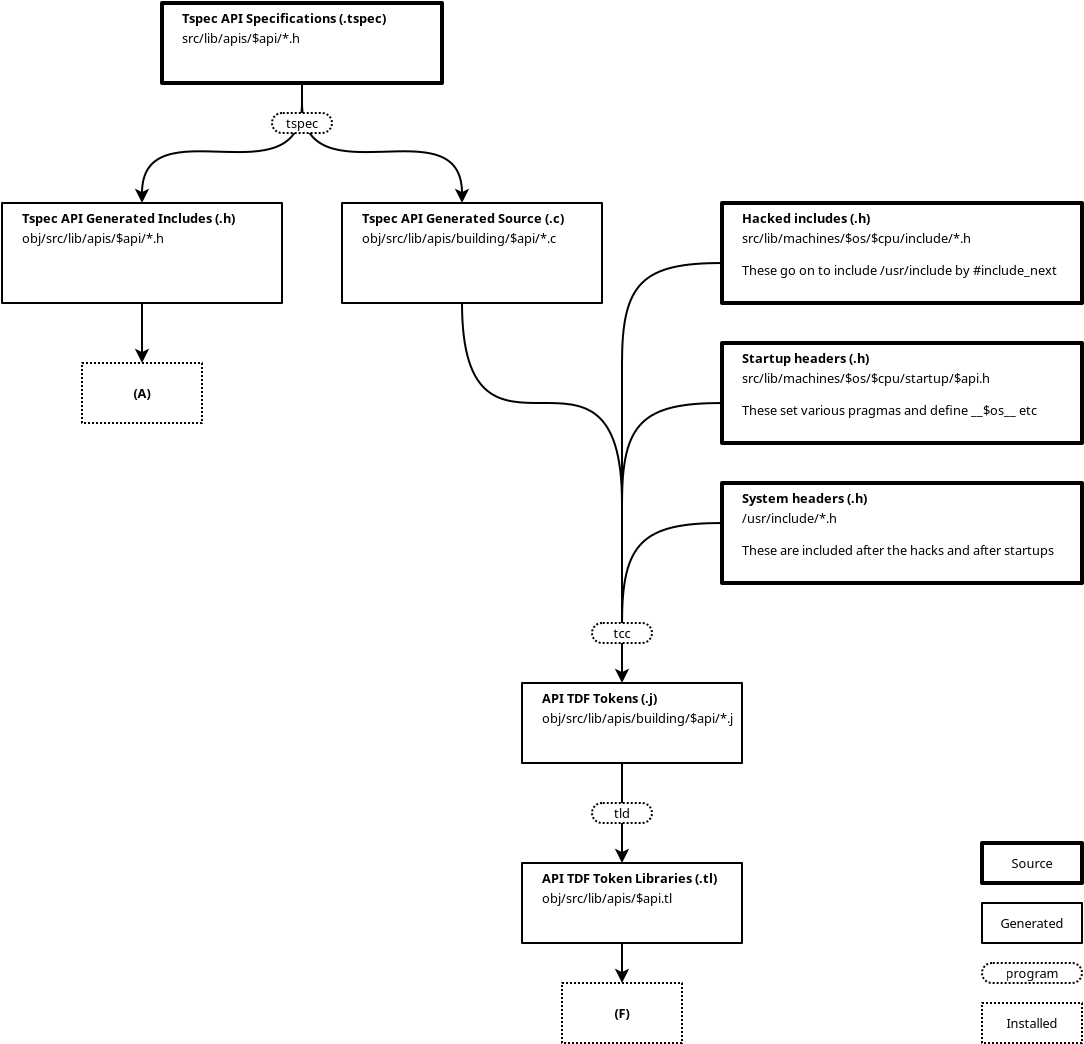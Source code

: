 <?xml version="1.0" encoding="UTF-8"?>
<dia:diagram xmlns:dia="http://www.lysator.liu.se/~alla/dia/">
  <dia:layer name="Background" visible="true">
    <dia:object type="Standard - Box" version="0" id="O0">
      <dia:attribute name="obj_pos">
        <dia:point val="26,64"/>
      </dia:attribute>
      <dia:attribute name="obj_bb">
        <dia:rectangle val="25.95,63.95;32.05,67.05"/>
      </dia:attribute>
      <dia:attribute name="elem_corner">
        <dia:point val="26,64"/>
      </dia:attribute>
      <dia:attribute name="elem_width">
        <dia:real val="6"/>
      </dia:attribute>
      <dia:attribute name="elem_height">
        <dia:real val="3"/>
      </dia:attribute>
      <dia:attribute name="show_background">
        <dia:boolean val="false"/>
      </dia:attribute>
      <dia:attribute name="line_style">
        <dia:enum val="4"/>
      </dia:attribute>
      <dia:attribute name="corner_radius">
        <dia:real val="1.175e-38"/>
      </dia:attribute>
    </dia:object>
    <dia:object type="Standard - Box" version="0" id="O1">
      <dia:attribute name="obj_pos">
        <dia:point val="47,65"/>
      </dia:attribute>
      <dia:attribute name="obj_bb">
        <dia:rectangle val="46.95,64.95;52.05,67.05"/>
      </dia:attribute>
      <dia:attribute name="elem_corner">
        <dia:point val="47,65"/>
      </dia:attribute>
      <dia:attribute name="elem_width">
        <dia:real val="5"/>
      </dia:attribute>
      <dia:attribute name="elem_height">
        <dia:real val="2"/>
      </dia:attribute>
      <dia:attribute name="show_background">
        <dia:boolean val="false"/>
      </dia:attribute>
      <dia:attribute name="line_style">
        <dia:enum val="4"/>
      </dia:attribute>
      <dia:attribute name="corner_radius">
        <dia:real val="1.175e-38"/>
      </dia:attribute>
    </dia:object>
    <dia:object type="Standard - Box" version="0" id="O2">
      <dia:attribute name="obj_pos">
        <dia:point val="2,33"/>
      </dia:attribute>
      <dia:attribute name="obj_bb">
        <dia:rectangle val="1.95,32.95;8.05,36.05"/>
      </dia:attribute>
      <dia:attribute name="elem_corner">
        <dia:point val="2,33"/>
      </dia:attribute>
      <dia:attribute name="elem_width">
        <dia:real val="6"/>
      </dia:attribute>
      <dia:attribute name="elem_height">
        <dia:real val="3"/>
      </dia:attribute>
      <dia:attribute name="show_background">
        <dia:boolean val="false"/>
      </dia:attribute>
      <dia:attribute name="line_style">
        <dia:enum val="4"/>
      </dia:attribute>
      <dia:attribute name="corner_radius">
        <dia:real val="1.175e-38"/>
      </dia:attribute>
    </dia:object>
    <dia:object type="Standard - Line" version="0" id="O3">
      <dia:attribute name="obj_pos">
        <dia:point val="29,33"/>
      </dia:attribute>
      <dia:attribute name="obj_bb">
        <dia:rectangle val="28.5,32.95;29.5,49.05"/>
      </dia:attribute>
      <dia:attribute name="conn_endpoints">
        <dia:point val="29,33"/>
        <dia:point val="29,49"/>
      </dia:attribute>
      <dia:attribute name="numcp">
        <dia:int val="1"/>
      </dia:attribute>
      <dia:attribute name="end_arrow">
        <dia:enum val="22"/>
      </dia:attribute>
      <dia:attribute name="end_arrow_length">
        <dia:real val="0.5"/>
      </dia:attribute>
      <dia:attribute name="end_arrow_width">
        <dia:real val="0.5"/>
      </dia:attribute>
    </dia:object>
    <dia:object type="Standard - Box" version="0" id="O4">
      <dia:attribute name="obj_pos">
        <dia:point val="6,15"/>
      </dia:attribute>
      <dia:attribute name="obj_bb">
        <dia:rectangle val="5.9,14.9;20.1,19.1"/>
      </dia:attribute>
      <dia:attribute name="elem_corner">
        <dia:point val="6,15"/>
      </dia:attribute>
      <dia:attribute name="elem_width">
        <dia:real val="14"/>
      </dia:attribute>
      <dia:attribute name="elem_height">
        <dia:real val="4"/>
      </dia:attribute>
      <dia:attribute name="border_width">
        <dia:real val="0.2"/>
      </dia:attribute>
      <dia:attribute name="show_background">
        <dia:boolean val="false"/>
      </dia:attribute>
      <dia:attribute name="corner_radius">
        <dia:real val="1.175e-38"/>
      </dia:attribute>
    </dia:object>
    <dia:object type="Standard - Text" version="1" id="O5">
      <dia:attribute name="obj_pos">
        <dia:point val="7,17"/>
      </dia:attribute>
      <dia:attribute name="obj_bb">
        <dia:rectangle val="7,16.44;12.657,17.432"/>
      </dia:attribute>
      <dia:attribute name="text">
        <dia:composite type="text">
          <dia:attribute name="string">
            <dia:string>#src/lib/apis/$api/*.h#</dia:string>
          </dia:attribute>
          <dia:attribute name="font">
            <dia:font family="sans" style="0" name="Helvetica"/>
          </dia:attribute>
          <dia:attribute name="height">
            <dia:real val="0.8"/>
          </dia:attribute>
          <dia:attribute name="pos">
            <dia:point val="7,17"/>
          </dia:attribute>
          <dia:attribute name="color">
            <dia:color val="#000000"/>
          </dia:attribute>
          <dia:attribute name="alignment">
            <dia:enum val="0"/>
          </dia:attribute>
        </dia:composite>
      </dia:attribute>
      <dia:attribute name="valign">
        <dia:enum val="3"/>
      </dia:attribute>
    </dia:object>
    <dia:object type="Standard - Text" version="1" id="O6">
      <dia:attribute name="obj_pos">
        <dia:point val="7,16"/>
      </dia:attribute>
      <dia:attribute name="obj_bb">
        <dia:rectangle val="7,15.44;17.702,16.432"/>
      </dia:attribute>
      <dia:attribute name="text">
        <dia:composite type="text">
          <dia:attribute name="string">
            <dia:string>#Tspec API Specifications (.tspec)#</dia:string>
          </dia:attribute>
          <dia:attribute name="font">
            <dia:font family="sans" style="80" name="Helvetica-Bold"/>
          </dia:attribute>
          <dia:attribute name="height">
            <dia:real val="0.8"/>
          </dia:attribute>
          <dia:attribute name="pos">
            <dia:point val="7,16"/>
          </dia:attribute>
          <dia:attribute name="color">
            <dia:color val="#000000"/>
          </dia:attribute>
          <dia:attribute name="alignment">
            <dia:enum val="0"/>
          </dia:attribute>
        </dia:composite>
      </dia:attribute>
      <dia:attribute name="valign">
        <dia:enum val="3"/>
      </dia:attribute>
    </dia:object>
    <dia:object type="Standard - Box" version="0" id="O7">
      <dia:attribute name="obj_pos">
        <dia:point val="47,60"/>
      </dia:attribute>
      <dia:attribute name="obj_bb">
        <dia:rectangle val="46.95,59.95;52.05,62.05"/>
      </dia:attribute>
      <dia:attribute name="elem_corner">
        <dia:point val="47,60"/>
      </dia:attribute>
      <dia:attribute name="elem_width">
        <dia:real val="5"/>
      </dia:attribute>
      <dia:attribute name="elem_height">
        <dia:real val="2"/>
      </dia:attribute>
      <dia:attribute name="show_background">
        <dia:boolean val="false"/>
      </dia:attribute>
      <dia:attribute name="corner_radius">
        <dia:real val="1.175e-38"/>
      </dia:attribute>
    </dia:object>
    <dia:object type="Standard - Text" version="1" id="O8">
      <dia:attribute name="obj_pos">
        <dia:point val="49.5,61"/>
      </dia:attribute>
      <dia:attribute name="obj_bb">
        <dia:rectangle val="47.951,60.53;51.049,61.47"/>
      </dia:attribute>
      <dia:attribute name="text">
        <dia:composite type="text">
          <dia:attribute name="string">
            <dia:string>#Generated#</dia:string>
          </dia:attribute>
          <dia:attribute name="font">
            <dia:font family="sans" style="0" name="Helvetica"/>
          </dia:attribute>
          <dia:attribute name="height">
            <dia:real val="0.8"/>
          </dia:attribute>
          <dia:attribute name="pos">
            <dia:point val="49.5,61.072"/>
          </dia:attribute>
          <dia:attribute name="color">
            <dia:color val="#000000"/>
          </dia:attribute>
          <dia:attribute name="alignment">
            <dia:enum val="1"/>
          </dia:attribute>
        </dia:composite>
      </dia:attribute>
      <dia:attribute name="valign">
        <dia:enum val="2"/>
      </dia:attribute>
      <dia:connections>
        <dia:connection handle="0" to="O7" connection="8"/>
      </dia:connections>
    </dia:object>
    <dia:object type="Standard - Box" version="0" id="O9">
      <dia:attribute name="obj_pos">
        <dia:point val="47,57"/>
      </dia:attribute>
      <dia:attribute name="obj_bb">
        <dia:rectangle val="46.9,56.9;52.1,59.1"/>
      </dia:attribute>
      <dia:attribute name="elem_corner">
        <dia:point val="47,57"/>
      </dia:attribute>
      <dia:attribute name="elem_width">
        <dia:real val="5"/>
      </dia:attribute>
      <dia:attribute name="elem_height">
        <dia:real val="2"/>
      </dia:attribute>
      <dia:attribute name="border_width">
        <dia:real val="0.2"/>
      </dia:attribute>
      <dia:attribute name="show_background">
        <dia:boolean val="false"/>
      </dia:attribute>
      <dia:attribute name="corner_radius">
        <dia:real val="1.175e-38"/>
      </dia:attribute>
    </dia:object>
    <dia:object type="Standard - Text" version="1" id="O10">
      <dia:attribute name="obj_pos">
        <dia:point val="49.5,58"/>
      </dia:attribute>
      <dia:attribute name="obj_bb">
        <dia:rectangle val="48.498,57.53;50.502,58.47"/>
      </dia:attribute>
      <dia:attribute name="text">
        <dia:composite type="text">
          <dia:attribute name="string">
            <dia:string>#Source#</dia:string>
          </dia:attribute>
          <dia:attribute name="font">
            <dia:font family="sans" style="0" name="Helvetica"/>
          </dia:attribute>
          <dia:attribute name="height">
            <dia:real val="0.8"/>
          </dia:attribute>
          <dia:attribute name="pos">
            <dia:point val="49.5,58.072"/>
          </dia:attribute>
          <dia:attribute name="color">
            <dia:color val="#000000"/>
          </dia:attribute>
          <dia:attribute name="alignment">
            <dia:enum val="1"/>
          </dia:attribute>
        </dia:composite>
      </dia:attribute>
      <dia:attribute name="valign">
        <dia:enum val="2"/>
      </dia:attribute>
      <dia:connections>
        <dia:connection handle="0" to="O9" connection="8"/>
      </dia:connections>
    </dia:object>
    <dia:object type="Standard - BezierLine" version="0" id="O11">
      <dia:attribute name="obj_pos">
        <dia:point val="13,20"/>
      </dia:attribute>
      <dia:attribute name="obj_bb">
        <dia:rectangle val="12.95,19.95;21.5,25.05"/>
      </dia:attribute>
      <dia:attribute name="bez_points">
        <dia:point val="13,20"/>
        <dia:point val="13,25"/>
        <dia:point val="21,20"/>
        <dia:point val="21,25"/>
      </dia:attribute>
      <dia:attribute name="corner_types">
        <dia:enum val="0"/>
        <dia:enum val="0"/>
      </dia:attribute>
      <dia:attribute name="end_arrow">
        <dia:enum val="22"/>
      </dia:attribute>
      <dia:attribute name="end_arrow_length">
        <dia:real val="0.5"/>
      </dia:attribute>
      <dia:attribute name="end_arrow_width">
        <dia:real val="0.5"/>
      </dia:attribute>
    </dia:object>
    <dia:object type="Standard - BezierLine" version="0" id="O12">
      <dia:attribute name="obj_pos">
        <dia:point val="13,20"/>
      </dia:attribute>
      <dia:attribute name="obj_bb">
        <dia:rectangle val="4.5,19.95;13.05,25.05"/>
      </dia:attribute>
      <dia:attribute name="bez_points">
        <dia:point val="13,20"/>
        <dia:point val="13,25"/>
        <dia:point val="5,20"/>
        <dia:point val="5,25"/>
      </dia:attribute>
      <dia:attribute name="corner_types">
        <dia:enum val="0"/>
        <dia:enum val="0"/>
      </dia:attribute>
      <dia:attribute name="end_arrow">
        <dia:enum val="22"/>
      </dia:attribute>
      <dia:attribute name="end_arrow_length">
        <dia:real val="0.5"/>
      </dia:attribute>
      <dia:attribute name="end_arrow_width">
        <dia:real val="0.5"/>
      </dia:attribute>
    </dia:object>
    <dia:object type="Standard - Box" version="0" id="O13">
      <dia:attribute name="obj_pos">
        <dia:point val="47,63"/>
      </dia:attribute>
      <dia:attribute name="obj_bb">
        <dia:rectangle val="46.95,62.95;52.05,64.05"/>
      </dia:attribute>
      <dia:attribute name="elem_corner">
        <dia:point val="47,63"/>
      </dia:attribute>
      <dia:attribute name="elem_width">
        <dia:real val="5"/>
      </dia:attribute>
      <dia:attribute name="elem_height">
        <dia:real val="1"/>
      </dia:attribute>
      <dia:attribute name="show_background">
        <dia:boolean val="true"/>
      </dia:attribute>
      <dia:attribute name="line_style">
        <dia:enum val="4"/>
      </dia:attribute>
      <dia:attribute name="corner_radius">
        <dia:real val="0.5"/>
      </dia:attribute>
    </dia:object>
    <dia:object type="Standard - Text" version="1" id="O14">
      <dia:attribute name="obj_pos">
        <dia:point val="49.5,63.5"/>
      </dia:attribute>
      <dia:attribute name="obj_bb">
        <dia:rectangle val="48.255,63.03;50.745,63.97"/>
      </dia:attribute>
      <dia:attribute name="text">
        <dia:composite type="text">
          <dia:attribute name="string">
            <dia:string>#program#</dia:string>
          </dia:attribute>
          <dia:attribute name="font">
            <dia:font family="sans" style="0" name="Helvetica"/>
          </dia:attribute>
          <dia:attribute name="height">
            <dia:real val="0.8"/>
          </dia:attribute>
          <dia:attribute name="pos">
            <dia:point val="49.5,63.572"/>
          </dia:attribute>
          <dia:attribute name="color">
            <dia:color val="#000000"/>
          </dia:attribute>
          <dia:attribute name="alignment">
            <dia:enum val="1"/>
          </dia:attribute>
        </dia:composite>
      </dia:attribute>
      <dia:attribute name="valign">
        <dia:enum val="2"/>
      </dia:attribute>
      <dia:connections>
        <dia:connection handle="0" to="O13" connection="8"/>
      </dia:connections>
    </dia:object>
    <dia:object type="Standard - Box" version="0" id="O15">
      <dia:attribute name="obj_pos">
        <dia:point val="11.5,20.5"/>
      </dia:attribute>
      <dia:attribute name="obj_bb">
        <dia:rectangle val="11.45,20.45;14.55,21.55"/>
      </dia:attribute>
      <dia:attribute name="elem_corner">
        <dia:point val="11.5,20.5"/>
      </dia:attribute>
      <dia:attribute name="elem_width">
        <dia:real val="3"/>
      </dia:attribute>
      <dia:attribute name="elem_height">
        <dia:real val="1"/>
      </dia:attribute>
      <dia:attribute name="show_background">
        <dia:boolean val="true"/>
      </dia:attribute>
      <dia:attribute name="line_style">
        <dia:enum val="4"/>
      </dia:attribute>
      <dia:attribute name="corner_radius">
        <dia:real val="0.5"/>
      </dia:attribute>
    </dia:object>
    <dia:object type="Standard - Text" version="1" id="O16">
      <dia:attribute name="obj_pos">
        <dia:point val="13,21"/>
      </dia:attribute>
      <dia:attribute name="obj_bb">
        <dia:rectangle val="12.209,20.504;13.808,21.496"/>
      </dia:attribute>
      <dia:attribute name="text">
        <dia:composite type="text">
          <dia:attribute name="string">
            <dia:string>#tspec#</dia:string>
          </dia:attribute>
          <dia:attribute name="font">
            <dia:font family="sans" style="0" name="Helvetica"/>
          </dia:attribute>
          <dia:attribute name="height">
            <dia:real val="0.8"/>
          </dia:attribute>
          <dia:attribute name="pos">
            <dia:point val="13,21.064"/>
          </dia:attribute>
          <dia:attribute name="color">
            <dia:color val="#000000"/>
          </dia:attribute>
          <dia:attribute name="alignment">
            <dia:enum val="1"/>
          </dia:attribute>
        </dia:composite>
      </dia:attribute>
      <dia:attribute name="valign">
        <dia:enum val="2"/>
      </dia:attribute>
      <dia:connections>
        <dia:connection handle="0" to="O15" connection="8"/>
      </dia:connections>
    </dia:object>
    <dia:object type="Standard - Line" version="0" id="O17">
      <dia:attribute name="obj_pos">
        <dia:point val="13,19"/>
      </dia:attribute>
      <dia:attribute name="obj_bb">
        <dia:rectangle val="12.95,18.95;13.05,20.05"/>
      </dia:attribute>
      <dia:attribute name="conn_endpoints">
        <dia:point val="13,19"/>
        <dia:point val="13,20"/>
      </dia:attribute>
      <dia:attribute name="numcp">
        <dia:int val="1"/>
      </dia:attribute>
      <dia:connections>
        <dia:connection handle="0" to="O4" connection="6"/>
      </dia:connections>
    </dia:object>
    <dia:object type="Standard - Box" version="0" id="O18">
      <dia:attribute name="obj_pos">
        <dia:point val="15,25"/>
      </dia:attribute>
      <dia:attribute name="obj_bb">
        <dia:rectangle val="14.95,24.95;28.05,30.05"/>
      </dia:attribute>
      <dia:attribute name="elem_corner">
        <dia:point val="15,25"/>
      </dia:attribute>
      <dia:attribute name="elem_width">
        <dia:real val="13"/>
      </dia:attribute>
      <dia:attribute name="elem_height">
        <dia:real val="5"/>
      </dia:attribute>
      <dia:attribute name="show_background">
        <dia:boolean val="false"/>
      </dia:attribute>
      <dia:attribute name="corner_radius">
        <dia:real val="1.175e-38"/>
      </dia:attribute>
    </dia:object>
    <dia:object type="Standard - Text" version="1" id="O19">
      <dia:attribute name="obj_pos">
        <dia:point val="16,27"/>
      </dia:attribute>
      <dia:attribute name="obj_bb">
        <dia:rectangle val="16,26.44;25.23,27.432"/>
      </dia:attribute>
      <dia:attribute name="text">
        <dia:composite type="text">
          <dia:attribute name="string">
            <dia:string>#obj/src/lib/apis/building/$api/*.c#</dia:string>
          </dia:attribute>
          <dia:attribute name="font">
            <dia:font family="sans" style="0" name="Helvetica"/>
          </dia:attribute>
          <dia:attribute name="height">
            <dia:real val="0.8"/>
          </dia:attribute>
          <dia:attribute name="pos">
            <dia:point val="16,27"/>
          </dia:attribute>
          <dia:attribute name="color">
            <dia:color val="#000000"/>
          </dia:attribute>
          <dia:attribute name="alignment">
            <dia:enum val="0"/>
          </dia:attribute>
        </dia:composite>
      </dia:attribute>
      <dia:attribute name="valign">
        <dia:enum val="3"/>
      </dia:attribute>
    </dia:object>
    <dia:object type="Standard - Text" version="1" id="O20">
      <dia:attribute name="obj_pos">
        <dia:point val="16,26"/>
      </dia:attribute>
      <dia:attribute name="obj_bb">
        <dia:rectangle val="16,25.44;26.572,26.432"/>
      </dia:attribute>
      <dia:attribute name="text">
        <dia:composite type="text">
          <dia:attribute name="string">
            <dia:string>#Tspec API Generated Source (.c)#</dia:string>
          </dia:attribute>
          <dia:attribute name="font">
            <dia:font family="sans" style="80" name="Helvetica-Bold"/>
          </dia:attribute>
          <dia:attribute name="height">
            <dia:real val="0.8"/>
          </dia:attribute>
          <dia:attribute name="pos">
            <dia:point val="16,26"/>
          </dia:attribute>
          <dia:attribute name="color">
            <dia:color val="#000000"/>
          </dia:attribute>
          <dia:attribute name="alignment">
            <dia:enum val="0"/>
          </dia:attribute>
        </dia:composite>
      </dia:attribute>
      <dia:attribute name="valign">
        <dia:enum val="3"/>
      </dia:attribute>
    </dia:object>
    <dia:object type="Standard - Box" version="0" id="O21">
      <dia:attribute name="obj_pos">
        <dia:point val="-2,25"/>
      </dia:attribute>
      <dia:attribute name="obj_bb">
        <dia:rectangle val="-2.05,24.95;12.05,30.05"/>
      </dia:attribute>
      <dia:attribute name="elem_corner">
        <dia:point val="-2,25"/>
      </dia:attribute>
      <dia:attribute name="elem_width">
        <dia:real val="14"/>
      </dia:attribute>
      <dia:attribute name="elem_height">
        <dia:real val="5"/>
      </dia:attribute>
      <dia:attribute name="show_background">
        <dia:boolean val="false"/>
      </dia:attribute>
      <dia:attribute name="corner_radius">
        <dia:real val="1.175e-38"/>
      </dia:attribute>
    </dia:object>
    <dia:object type="Standard - Text" version="1" id="O22">
      <dia:attribute name="obj_pos">
        <dia:point val="-1,27"/>
      </dia:attribute>
      <dia:attribute name="obj_bb">
        <dia:rectangle val="-1,26.44;5.745,27.432"/>
      </dia:attribute>
      <dia:attribute name="text">
        <dia:composite type="text">
          <dia:attribute name="string">
            <dia:string>#obj/src/lib/apis/$api/*.h#</dia:string>
          </dia:attribute>
          <dia:attribute name="font">
            <dia:font family="sans" style="0" name="Helvetica"/>
          </dia:attribute>
          <dia:attribute name="height">
            <dia:real val="0.8"/>
          </dia:attribute>
          <dia:attribute name="pos">
            <dia:point val="-1,27"/>
          </dia:attribute>
          <dia:attribute name="color">
            <dia:color val="#000000"/>
          </dia:attribute>
          <dia:attribute name="alignment">
            <dia:enum val="0"/>
          </dia:attribute>
        </dia:composite>
      </dia:attribute>
      <dia:attribute name="valign">
        <dia:enum val="3"/>
      </dia:attribute>
    </dia:object>
    <dia:object type="Standard - Text" version="1" id="O23">
      <dia:attribute name="obj_pos">
        <dia:point val="-1,26"/>
      </dia:attribute>
      <dia:attribute name="obj_bb">
        <dia:rectangle val="-1,25.44;10.132,26.432"/>
      </dia:attribute>
      <dia:attribute name="text">
        <dia:composite type="text">
          <dia:attribute name="string">
            <dia:string>#Tspec API Generated Includes (.h)#</dia:string>
          </dia:attribute>
          <dia:attribute name="font">
            <dia:font family="sans" style="80" name="Helvetica-Bold"/>
          </dia:attribute>
          <dia:attribute name="height">
            <dia:real val="0.8"/>
          </dia:attribute>
          <dia:attribute name="pos">
            <dia:point val="-1,26"/>
          </dia:attribute>
          <dia:attribute name="color">
            <dia:color val="#000000"/>
          </dia:attribute>
          <dia:attribute name="alignment">
            <dia:enum val="0"/>
          </dia:attribute>
        </dia:composite>
      </dia:attribute>
      <dia:attribute name="valign">
        <dia:enum val="3"/>
      </dia:attribute>
    </dia:object>
    <dia:object type="Standard - Box" version="0" id="O24">
      <dia:attribute name="obj_pos">
        <dia:point val="34,25"/>
      </dia:attribute>
      <dia:attribute name="obj_bb">
        <dia:rectangle val="33.9,24.9;52.1,30.1"/>
      </dia:attribute>
      <dia:attribute name="elem_corner">
        <dia:point val="34,25"/>
      </dia:attribute>
      <dia:attribute name="elem_width">
        <dia:real val="18"/>
      </dia:attribute>
      <dia:attribute name="elem_height">
        <dia:real val="5"/>
      </dia:attribute>
      <dia:attribute name="border_width">
        <dia:real val="0.2"/>
      </dia:attribute>
      <dia:attribute name="show_background">
        <dia:boolean val="false"/>
      </dia:attribute>
      <dia:attribute name="corner_radius">
        <dia:real val="1.175e-38"/>
      </dia:attribute>
    </dia:object>
    <dia:object type="Standard - Text" version="1" id="O25">
      <dia:attribute name="obj_pos">
        <dia:point val="35,27"/>
      </dia:attribute>
      <dia:attribute name="obj_bb">
        <dia:rectangle val="34.982,26.487;50.532,29.168"/>
      </dia:attribute>
      <dia:attribute name="text">
        <dia:composite type="text">
          <dia:attribute name="string">
            <dia:string>#src/lib/machines/$os/$cpu/include/*.h

These go on to include /usr/include by #include_next#</dia:string>
          </dia:attribute>
          <dia:attribute name="font">
            <dia:font family="sans" style="0" name="Helvetica"/>
          </dia:attribute>
          <dia:attribute name="height">
            <dia:real val="0.8"/>
          </dia:attribute>
          <dia:attribute name="pos">
            <dia:point val="35,27"/>
          </dia:attribute>
          <dia:attribute name="color">
            <dia:color val="#000000"/>
          </dia:attribute>
          <dia:attribute name="alignment">
            <dia:enum val="0"/>
          </dia:attribute>
        </dia:composite>
      </dia:attribute>
      <dia:attribute name="valign">
        <dia:enum val="3"/>
      </dia:attribute>
    </dia:object>
    <dia:object type="Standard - Text" version="1" id="O26">
      <dia:attribute name="obj_pos">
        <dia:point val="35,26"/>
      </dia:attribute>
      <dia:attribute name="obj_bb">
        <dia:rectangle val="35,25.457;41.722,26.398"/>
      </dia:attribute>
      <dia:attribute name="text">
        <dia:composite type="text">
          <dia:attribute name="string">
            <dia:string>#Hacked includes (.h)#</dia:string>
          </dia:attribute>
          <dia:attribute name="font">
            <dia:font family="sans" style="80" name="Helvetica-Bold"/>
          </dia:attribute>
          <dia:attribute name="height">
            <dia:real val="0.8"/>
          </dia:attribute>
          <dia:attribute name="pos">
            <dia:point val="35,26"/>
          </dia:attribute>
          <dia:attribute name="color">
            <dia:color val="#000000"/>
          </dia:attribute>
          <dia:attribute name="alignment">
            <dia:enum val="0"/>
          </dia:attribute>
        </dia:composite>
      </dia:attribute>
      <dia:attribute name="valign">
        <dia:enum val="3"/>
      </dia:attribute>
    </dia:object>
    <dia:object type="Standard - Box" version="0" id="O27">
      <dia:attribute name="obj_pos">
        <dia:point val="34,32"/>
      </dia:attribute>
      <dia:attribute name="obj_bb">
        <dia:rectangle val="33.9,31.9;52.1,37.1"/>
      </dia:attribute>
      <dia:attribute name="elem_corner">
        <dia:point val="34,32"/>
      </dia:attribute>
      <dia:attribute name="elem_width">
        <dia:real val="18"/>
      </dia:attribute>
      <dia:attribute name="elem_height">
        <dia:real val="5"/>
      </dia:attribute>
      <dia:attribute name="border_width">
        <dia:real val="0.2"/>
      </dia:attribute>
      <dia:attribute name="show_background">
        <dia:boolean val="false"/>
      </dia:attribute>
      <dia:attribute name="corner_radius">
        <dia:real val="1.175e-38"/>
      </dia:attribute>
    </dia:object>
    <dia:object type="Standard - Text" version="1" id="O28">
      <dia:attribute name="obj_pos">
        <dia:point val="35,34"/>
      </dia:attribute>
      <dia:attribute name="obj_bb">
        <dia:rectangle val="34.982,33.487;49.865,36.168"/>
      </dia:attribute>
      <dia:attribute name="text">
        <dia:composite type="text">
          <dia:attribute name="string">
            <dia:string>#src/lib/machines/$os/$cpu/startup/$api.h

These set various pragmas and define __$os__ etc #</dia:string>
          </dia:attribute>
          <dia:attribute name="font">
            <dia:font family="sans" style="0" name="Helvetica"/>
          </dia:attribute>
          <dia:attribute name="height">
            <dia:real val="0.8"/>
          </dia:attribute>
          <dia:attribute name="pos">
            <dia:point val="35,34"/>
          </dia:attribute>
          <dia:attribute name="color">
            <dia:color val="#000000"/>
          </dia:attribute>
          <dia:attribute name="alignment">
            <dia:enum val="0"/>
          </dia:attribute>
        </dia:composite>
      </dia:attribute>
      <dia:attribute name="valign">
        <dia:enum val="3"/>
      </dia:attribute>
    </dia:object>
    <dia:object type="Standard - Text" version="1" id="O29">
      <dia:attribute name="obj_pos">
        <dia:point val="35,33"/>
      </dia:attribute>
      <dia:attribute name="obj_bb">
        <dia:rectangle val="35,32.458;41.72,33.398"/>
      </dia:attribute>
      <dia:attribute name="text">
        <dia:composite type="text">
          <dia:attribute name="string">
            <dia:string>#Startup headers (.h)#</dia:string>
          </dia:attribute>
          <dia:attribute name="font">
            <dia:font family="sans" style="80" name="Helvetica-Bold"/>
          </dia:attribute>
          <dia:attribute name="height">
            <dia:real val="0.8"/>
          </dia:attribute>
          <dia:attribute name="pos">
            <dia:point val="35,33"/>
          </dia:attribute>
          <dia:attribute name="color">
            <dia:color val="#000000"/>
          </dia:attribute>
          <dia:attribute name="alignment">
            <dia:enum val="0"/>
          </dia:attribute>
        </dia:composite>
      </dia:attribute>
      <dia:attribute name="valign">
        <dia:enum val="3"/>
      </dia:attribute>
    </dia:object>
    <dia:object type="Standard - Box" version="0" id="O30">
      <dia:attribute name="obj_pos">
        <dia:point val="34,39"/>
      </dia:attribute>
      <dia:attribute name="obj_bb">
        <dia:rectangle val="33.9,38.9;52.1,44.1"/>
      </dia:attribute>
      <dia:attribute name="elem_corner">
        <dia:point val="34,39"/>
      </dia:attribute>
      <dia:attribute name="elem_width">
        <dia:real val="18"/>
      </dia:attribute>
      <dia:attribute name="elem_height">
        <dia:real val="5"/>
      </dia:attribute>
      <dia:attribute name="border_width">
        <dia:real val="0.2"/>
      </dia:attribute>
      <dia:attribute name="show_background">
        <dia:boolean val="false"/>
      </dia:attribute>
      <dia:attribute name="corner_radius">
        <dia:real val="1.175e-38"/>
      </dia:attribute>
    </dia:object>
    <dia:object type="Standard - Text" version="1" id="O31">
      <dia:attribute name="obj_pos">
        <dia:point val="35,41"/>
      </dia:attribute>
      <dia:attribute name="obj_bb">
        <dia:rectangle val="35,40.487;50.773,43.168"/>
      </dia:attribute>
      <dia:attribute name="text">
        <dia:composite type="text">
          <dia:attribute name="string">
            <dia:string>#/usr/include/*.h

These are included after the hacks and after startups #</dia:string>
          </dia:attribute>
          <dia:attribute name="font">
            <dia:font family="sans" style="0" name="Helvetica"/>
          </dia:attribute>
          <dia:attribute name="height">
            <dia:real val="0.8"/>
          </dia:attribute>
          <dia:attribute name="pos">
            <dia:point val="35,41"/>
          </dia:attribute>
          <dia:attribute name="color">
            <dia:color val="#000000"/>
          </dia:attribute>
          <dia:attribute name="alignment">
            <dia:enum val="0"/>
          </dia:attribute>
        </dia:composite>
      </dia:attribute>
      <dia:attribute name="valign">
        <dia:enum val="3"/>
      </dia:attribute>
    </dia:object>
    <dia:object type="Standard - Text" version="1" id="O32">
      <dia:attribute name="obj_pos">
        <dia:point val="35,40"/>
      </dia:attribute>
      <dia:attribute name="obj_bb">
        <dia:rectangle val="35,39.458;41.657,40.398"/>
      </dia:attribute>
      <dia:attribute name="text">
        <dia:composite type="text">
          <dia:attribute name="string">
            <dia:string>#System headers (.h)#</dia:string>
          </dia:attribute>
          <dia:attribute name="font">
            <dia:font family="sans" style="80" name="Helvetica-Bold"/>
          </dia:attribute>
          <dia:attribute name="height">
            <dia:real val="0.8"/>
          </dia:attribute>
          <dia:attribute name="pos">
            <dia:point val="35,40"/>
          </dia:attribute>
          <dia:attribute name="color">
            <dia:color val="#000000"/>
          </dia:attribute>
          <dia:attribute name="alignment">
            <dia:enum val="0"/>
          </dia:attribute>
        </dia:composite>
      </dia:attribute>
      <dia:attribute name="valign">
        <dia:enum val="3"/>
      </dia:attribute>
    </dia:object>
    <dia:object type="Standard - Box" version="0" id="O33">
      <dia:attribute name="obj_pos">
        <dia:point val="27.5,46"/>
      </dia:attribute>
      <dia:attribute name="obj_bb">
        <dia:rectangle val="27.45,45.95;30.55,47.05"/>
      </dia:attribute>
      <dia:attribute name="elem_corner">
        <dia:point val="27.5,46"/>
      </dia:attribute>
      <dia:attribute name="elem_width">
        <dia:real val="3"/>
      </dia:attribute>
      <dia:attribute name="elem_height">
        <dia:real val="1"/>
      </dia:attribute>
      <dia:attribute name="show_background">
        <dia:boolean val="true"/>
      </dia:attribute>
      <dia:attribute name="line_style">
        <dia:enum val="4"/>
      </dia:attribute>
      <dia:attribute name="corner_radius">
        <dia:real val="0.5"/>
      </dia:attribute>
    </dia:object>
    <dia:object type="Standard - Text" version="1" id="O34">
      <dia:attribute name="obj_pos">
        <dia:point val="29,46.5"/>
      </dia:attribute>
      <dia:attribute name="obj_bb">
        <dia:rectangle val="28.566,46.03;29.434,46.97"/>
      </dia:attribute>
      <dia:attribute name="text">
        <dia:composite type="text">
          <dia:attribute name="string">
            <dia:string>#tcc#</dia:string>
          </dia:attribute>
          <dia:attribute name="font">
            <dia:font family="sans" style="0" name="Helvetica"/>
          </dia:attribute>
          <dia:attribute name="height">
            <dia:real val="0.8"/>
          </dia:attribute>
          <dia:attribute name="pos">
            <dia:point val="29,46.572"/>
          </dia:attribute>
          <dia:attribute name="color">
            <dia:color val="#000000"/>
          </dia:attribute>
          <dia:attribute name="alignment">
            <dia:enum val="1"/>
          </dia:attribute>
        </dia:composite>
      </dia:attribute>
      <dia:attribute name="valign">
        <dia:enum val="2"/>
      </dia:attribute>
      <dia:connections>
        <dia:connection handle="0" to="O33" connection="8"/>
      </dia:connections>
    </dia:object>
    <dia:object type="Standard - BezierLine" version="0" id="O35">
      <dia:attribute name="obj_pos">
        <dia:point val="34,28"/>
      </dia:attribute>
      <dia:attribute name="obj_bb">
        <dia:rectangle val="28.95,27.95;34.05,33.05"/>
      </dia:attribute>
      <dia:attribute name="bez_points">
        <dia:point val="34,28"/>
        <dia:point val="30,28"/>
        <dia:point val="29,29"/>
        <dia:point val="29,33"/>
      </dia:attribute>
      <dia:attribute name="corner_types">
        <dia:enum val="0"/>
        <dia:enum val="0"/>
      </dia:attribute>
    </dia:object>
    <dia:object type="Standard - BezierLine" version="0" id="O36">
      <dia:attribute name="obj_pos">
        <dia:point val="34,35"/>
      </dia:attribute>
      <dia:attribute name="obj_bb">
        <dia:rectangle val="28.95,34.95;34.05,40.05"/>
      </dia:attribute>
      <dia:attribute name="bez_points">
        <dia:point val="34,35"/>
        <dia:point val="30,35"/>
        <dia:point val="29,36"/>
        <dia:point val="29,40"/>
      </dia:attribute>
      <dia:attribute name="corner_types">
        <dia:enum val="0"/>
        <dia:enum val="0"/>
      </dia:attribute>
    </dia:object>
    <dia:object type="Standard - BezierLine" version="0" id="O37">
      <dia:attribute name="obj_pos">
        <dia:point val="34,41"/>
      </dia:attribute>
      <dia:attribute name="obj_bb">
        <dia:rectangle val="28.95,40.95;34.05,46.05"/>
      </dia:attribute>
      <dia:attribute name="bez_points">
        <dia:point val="34,41"/>
        <dia:point val="30,41"/>
        <dia:point val="29,42"/>
        <dia:point val="29,46"/>
      </dia:attribute>
      <dia:attribute name="corner_types">
        <dia:enum val="0"/>
        <dia:enum val="0"/>
      </dia:attribute>
    </dia:object>
    <dia:object type="Standard - BezierLine" version="0" id="O38">
      <dia:attribute name="obj_pos">
        <dia:point val="21,30"/>
      </dia:attribute>
      <dia:attribute name="obj_bb">
        <dia:rectangle val="20.95,29.95;29.05,40.05"/>
      </dia:attribute>
      <dia:attribute name="bez_points">
        <dia:point val="21,30"/>
        <dia:point val="21,40"/>
        <dia:point val="29,30"/>
        <dia:point val="29,40"/>
      </dia:attribute>
      <dia:attribute name="corner_types">
        <dia:enum val="0"/>
        <dia:enum val="0"/>
      </dia:attribute>
    </dia:object>
    <dia:object type="Standard - Box" version="0" id="O39">
      <dia:attribute name="obj_pos">
        <dia:point val="24,49"/>
      </dia:attribute>
      <dia:attribute name="obj_bb">
        <dia:rectangle val="23.95,48.95;35.05,53.05"/>
      </dia:attribute>
      <dia:attribute name="elem_corner">
        <dia:point val="24,49"/>
      </dia:attribute>
      <dia:attribute name="elem_width">
        <dia:real val="11"/>
      </dia:attribute>
      <dia:attribute name="elem_height">
        <dia:real val="4"/>
      </dia:attribute>
      <dia:attribute name="show_background">
        <dia:boolean val="false"/>
      </dia:attribute>
      <dia:attribute name="corner_radius">
        <dia:real val="1.175e-38"/>
      </dia:attribute>
    </dia:object>
    <dia:object type="Standard - Text" version="1" id="O40">
      <dia:attribute name="obj_pos">
        <dia:point val="25,51"/>
      </dia:attribute>
      <dia:attribute name="obj_bb">
        <dia:rectangle val="25,50.44;34.072,51.432"/>
      </dia:attribute>
      <dia:attribute name="text">
        <dia:composite type="text">
          <dia:attribute name="string">
            <dia:string>#obj/src/lib/apis/building/$api/*.j#</dia:string>
          </dia:attribute>
          <dia:attribute name="font">
            <dia:font family="sans" style="0" name="Helvetica"/>
          </dia:attribute>
          <dia:attribute name="height">
            <dia:real val="0.8"/>
          </dia:attribute>
          <dia:attribute name="pos">
            <dia:point val="25,51"/>
          </dia:attribute>
          <dia:attribute name="color">
            <dia:color val="#000000"/>
          </dia:attribute>
          <dia:attribute name="alignment">
            <dia:enum val="0"/>
          </dia:attribute>
        </dia:composite>
      </dia:attribute>
      <dia:attribute name="valign">
        <dia:enum val="3"/>
      </dia:attribute>
    </dia:object>
    <dia:object type="Standard - Text" version="1" id="O41">
      <dia:attribute name="obj_pos">
        <dia:point val="25,50"/>
      </dia:attribute>
      <dia:attribute name="obj_bb">
        <dia:rectangle val="25,49.458;31.192,50.398"/>
      </dia:attribute>
      <dia:attribute name="text">
        <dia:composite type="text">
          <dia:attribute name="string">
            <dia:string>#API TDF Tokens (.j)#</dia:string>
          </dia:attribute>
          <dia:attribute name="font">
            <dia:font family="sans" style="80" name="Helvetica-Bold"/>
          </dia:attribute>
          <dia:attribute name="height">
            <dia:real val="0.8"/>
          </dia:attribute>
          <dia:attribute name="pos">
            <dia:point val="25,50"/>
          </dia:attribute>
          <dia:attribute name="color">
            <dia:color val="#000000"/>
          </dia:attribute>
          <dia:attribute name="alignment">
            <dia:enum val="0"/>
          </dia:attribute>
        </dia:composite>
      </dia:attribute>
      <dia:attribute name="valign">
        <dia:enum val="3"/>
      </dia:attribute>
    </dia:object>
    <dia:object type="Standard - Line" version="0" id="O42">
      <dia:attribute name="obj_pos">
        <dia:point val="29,53"/>
      </dia:attribute>
      <dia:attribute name="obj_bb">
        <dia:rectangle val="28.5,52.95;29.5,58.05"/>
      </dia:attribute>
      <dia:attribute name="conn_endpoints">
        <dia:point val="29,53"/>
        <dia:point val="29,58"/>
      </dia:attribute>
      <dia:attribute name="numcp">
        <dia:int val="1"/>
      </dia:attribute>
      <dia:attribute name="end_arrow">
        <dia:enum val="22"/>
      </dia:attribute>
      <dia:attribute name="end_arrow_length">
        <dia:real val="0.5"/>
      </dia:attribute>
      <dia:attribute name="end_arrow_width">
        <dia:real val="0.5"/>
      </dia:attribute>
    </dia:object>
    <dia:object type="Standard - Box" version="0" id="O43">
      <dia:attribute name="obj_pos">
        <dia:point val="27.5,55"/>
      </dia:attribute>
      <dia:attribute name="obj_bb">
        <dia:rectangle val="27.45,54.95;30.55,56.05"/>
      </dia:attribute>
      <dia:attribute name="elem_corner">
        <dia:point val="27.5,55"/>
      </dia:attribute>
      <dia:attribute name="elem_width">
        <dia:real val="3"/>
      </dia:attribute>
      <dia:attribute name="elem_height">
        <dia:real val="1"/>
      </dia:attribute>
      <dia:attribute name="show_background">
        <dia:boolean val="true"/>
      </dia:attribute>
      <dia:attribute name="line_style">
        <dia:enum val="4"/>
      </dia:attribute>
      <dia:attribute name="corner_radius">
        <dia:real val="0.5"/>
      </dia:attribute>
    </dia:object>
    <dia:object type="Standard - Text" version="1" id="O44">
      <dia:attribute name="obj_pos">
        <dia:point val="29,55.5"/>
      </dia:attribute>
      <dia:attribute name="obj_bb">
        <dia:rectangle val="28.62,55.03;29.38,55.97"/>
      </dia:attribute>
      <dia:attribute name="text">
        <dia:composite type="text">
          <dia:attribute name="string">
            <dia:string>#tld#</dia:string>
          </dia:attribute>
          <dia:attribute name="font">
            <dia:font family="sans" style="0" name="Helvetica"/>
          </dia:attribute>
          <dia:attribute name="height">
            <dia:real val="0.8"/>
          </dia:attribute>
          <dia:attribute name="pos">
            <dia:point val="29,55.572"/>
          </dia:attribute>
          <dia:attribute name="color">
            <dia:color val="#000000"/>
          </dia:attribute>
          <dia:attribute name="alignment">
            <dia:enum val="1"/>
          </dia:attribute>
        </dia:composite>
      </dia:attribute>
      <dia:attribute name="valign">
        <dia:enum val="2"/>
      </dia:attribute>
      <dia:connections>
        <dia:connection handle="0" to="O43" connection="8"/>
      </dia:connections>
    </dia:object>
    <dia:object type="Standard - Box" version="0" id="O45">
      <dia:attribute name="obj_pos">
        <dia:point val="24,58"/>
      </dia:attribute>
      <dia:attribute name="obj_bb">
        <dia:rectangle val="23.95,57.95;35.05,62.05"/>
      </dia:attribute>
      <dia:attribute name="elem_corner">
        <dia:point val="24,58"/>
      </dia:attribute>
      <dia:attribute name="elem_width">
        <dia:real val="11"/>
      </dia:attribute>
      <dia:attribute name="elem_height">
        <dia:real val="4"/>
      </dia:attribute>
      <dia:attribute name="show_background">
        <dia:boolean val="false"/>
      </dia:attribute>
      <dia:attribute name="corner_radius">
        <dia:real val="1.175e-38"/>
      </dia:attribute>
    </dia:object>
    <dia:object type="Standard - Text" version="1" id="O46">
      <dia:attribute name="obj_pos">
        <dia:point val="25,60"/>
      </dia:attribute>
      <dia:attribute name="obj_bb">
        <dia:rectangle val="25,59.44;31.275,60.432"/>
      </dia:attribute>
      <dia:attribute name="text">
        <dia:composite type="text">
          <dia:attribute name="string">
            <dia:string>#obj/src/lib/apis/$api.tl#</dia:string>
          </dia:attribute>
          <dia:attribute name="font">
            <dia:font family="sans" style="0" name="Helvetica"/>
          </dia:attribute>
          <dia:attribute name="height">
            <dia:real val="0.8"/>
          </dia:attribute>
          <dia:attribute name="pos">
            <dia:point val="25,60"/>
          </dia:attribute>
          <dia:attribute name="color">
            <dia:color val="#000000"/>
          </dia:attribute>
          <dia:attribute name="alignment">
            <dia:enum val="0"/>
          </dia:attribute>
        </dia:composite>
      </dia:attribute>
      <dia:attribute name="valign">
        <dia:enum val="3"/>
      </dia:attribute>
    </dia:object>
    <dia:object type="Standard - Text" version="1" id="O47">
      <dia:attribute name="obj_pos">
        <dia:point val="25,59"/>
      </dia:attribute>
      <dia:attribute name="obj_bb">
        <dia:rectangle val="25,58.458;34.227,59.398"/>
      </dia:attribute>
      <dia:attribute name="text">
        <dia:composite type="text">
          <dia:attribute name="string">
            <dia:string>#API TDF Token Libraries (.tl)#</dia:string>
          </dia:attribute>
          <dia:attribute name="font">
            <dia:font family="sans" style="80" name="Helvetica-Bold"/>
          </dia:attribute>
          <dia:attribute name="height">
            <dia:real val="0.8"/>
          </dia:attribute>
          <dia:attribute name="pos">
            <dia:point val="25,59"/>
          </dia:attribute>
          <dia:attribute name="color">
            <dia:color val="#000000"/>
          </dia:attribute>
          <dia:attribute name="alignment">
            <dia:enum val="0"/>
          </dia:attribute>
        </dia:composite>
      </dia:attribute>
      <dia:attribute name="valign">
        <dia:enum val="3"/>
      </dia:attribute>
    </dia:object>
    <dia:object type="Standard - Text" version="1" id="O48">
      <dia:attribute name="obj_pos">
        <dia:point val="29,65.5"/>
      </dia:attribute>
      <dia:attribute name="obj_bb">
        <dia:rectangle val="28.534,65.03;29.466,65.97"/>
      </dia:attribute>
      <dia:attribute name="text">
        <dia:composite type="text">
          <dia:attribute name="string">
            <dia:string>#(F)#</dia:string>
          </dia:attribute>
          <dia:attribute name="font">
            <dia:font family="sans" style="80" name="Helvetica-Bold"/>
          </dia:attribute>
          <dia:attribute name="height">
            <dia:real val="0.8"/>
          </dia:attribute>
          <dia:attribute name="pos">
            <dia:point val="29,65.573"/>
          </dia:attribute>
          <dia:attribute name="color">
            <dia:color val="#000000"/>
          </dia:attribute>
          <dia:attribute name="alignment">
            <dia:enum val="1"/>
          </dia:attribute>
        </dia:composite>
      </dia:attribute>
      <dia:attribute name="valign">
        <dia:enum val="2"/>
      </dia:attribute>
      <dia:connections>
        <dia:connection handle="0" to="O0" connection="8"/>
      </dia:connections>
    </dia:object>
    <dia:object type="Standard - Line" version="0" id="O49">
      <dia:attribute name="obj_pos">
        <dia:point val="5,30"/>
      </dia:attribute>
      <dia:attribute name="obj_bb">
        <dia:rectangle val="4.5,29.95;5.5,33.05"/>
      </dia:attribute>
      <dia:attribute name="conn_endpoints">
        <dia:point val="5,30"/>
        <dia:point val="5,33"/>
      </dia:attribute>
      <dia:attribute name="numcp">
        <dia:int val="1"/>
      </dia:attribute>
      <dia:attribute name="end_arrow">
        <dia:enum val="22"/>
      </dia:attribute>
      <dia:attribute name="end_arrow_length">
        <dia:real val="0.5"/>
      </dia:attribute>
      <dia:attribute name="end_arrow_width">
        <dia:real val="0.5"/>
      </dia:attribute>
      <dia:connections>
        <dia:connection handle="0" to="O21" connection="6"/>
        <dia:connection handle="1" to="O2" connection="1"/>
      </dia:connections>
    </dia:object>
    <dia:object type="Standard - Line" version="0" id="O50">
      <dia:attribute name="obj_pos">
        <dia:point val="29,62"/>
      </dia:attribute>
      <dia:attribute name="obj_bb">
        <dia:rectangle val="28.5,61.95;29.5,64.05"/>
      </dia:attribute>
      <dia:attribute name="conn_endpoints">
        <dia:point val="29,62"/>
        <dia:point val="29,64"/>
      </dia:attribute>
      <dia:attribute name="numcp">
        <dia:int val="1"/>
      </dia:attribute>
      <dia:attribute name="end_arrow">
        <dia:enum val="22"/>
      </dia:attribute>
      <dia:attribute name="end_arrow_length">
        <dia:real val="0.5"/>
      </dia:attribute>
      <dia:attribute name="end_arrow_width">
        <dia:real val="0.5"/>
      </dia:attribute>
      <dia:connections>
        <dia:connection handle="1" to="O0" connection="1"/>
      </dia:connections>
    </dia:object>
    <dia:object type="Standard - Text" version="1" id="O51">
      <dia:attribute name="obj_pos">
        <dia:point val="5,34.5"/>
      </dia:attribute>
      <dia:attribute name="obj_bb">
        <dia:rectangle val="4.506,34.03;5.494,34.97"/>
      </dia:attribute>
      <dia:attribute name="text">
        <dia:composite type="text">
          <dia:attribute name="string">
            <dia:string>#(A)#</dia:string>
          </dia:attribute>
          <dia:attribute name="font">
            <dia:font family="sans" style="80" name="Helvetica-Bold"/>
          </dia:attribute>
          <dia:attribute name="height">
            <dia:real val="0.8"/>
          </dia:attribute>
          <dia:attribute name="pos">
            <dia:point val="5,34.572"/>
          </dia:attribute>
          <dia:attribute name="color">
            <dia:color val="#000000"/>
          </dia:attribute>
          <dia:attribute name="alignment">
            <dia:enum val="1"/>
          </dia:attribute>
        </dia:composite>
      </dia:attribute>
      <dia:attribute name="valign">
        <dia:enum val="2"/>
      </dia:attribute>
      <dia:connections>
        <dia:connection handle="0" to="O2" connection="8"/>
      </dia:connections>
    </dia:object>
    <dia:object type="Standard - Text" version="1" id="O52">
      <dia:attribute name="obj_pos">
        <dia:point val="49.5,66"/>
      </dia:attribute>
      <dia:attribute name="obj_bb">
        <dia:rectangle val="48.256,65.53;50.744,66.47"/>
      </dia:attribute>
      <dia:attribute name="text">
        <dia:composite type="text">
          <dia:attribute name="string">
            <dia:string>#Installed#</dia:string>
          </dia:attribute>
          <dia:attribute name="font">
            <dia:font family="sans" style="0" name="Helvetica"/>
          </dia:attribute>
          <dia:attribute name="height">
            <dia:real val="0.8"/>
          </dia:attribute>
          <dia:attribute name="pos">
            <dia:point val="49.5,66.073"/>
          </dia:attribute>
          <dia:attribute name="color">
            <dia:color val="#000000"/>
          </dia:attribute>
          <dia:attribute name="alignment">
            <dia:enum val="1"/>
          </dia:attribute>
        </dia:composite>
      </dia:attribute>
      <dia:attribute name="valign">
        <dia:enum val="2"/>
      </dia:attribute>
      <dia:connections>
        <dia:connection handle="0" to="O1" connection="8"/>
      </dia:connections>
    </dia:object>
  </dia:layer>
</dia:diagram>
